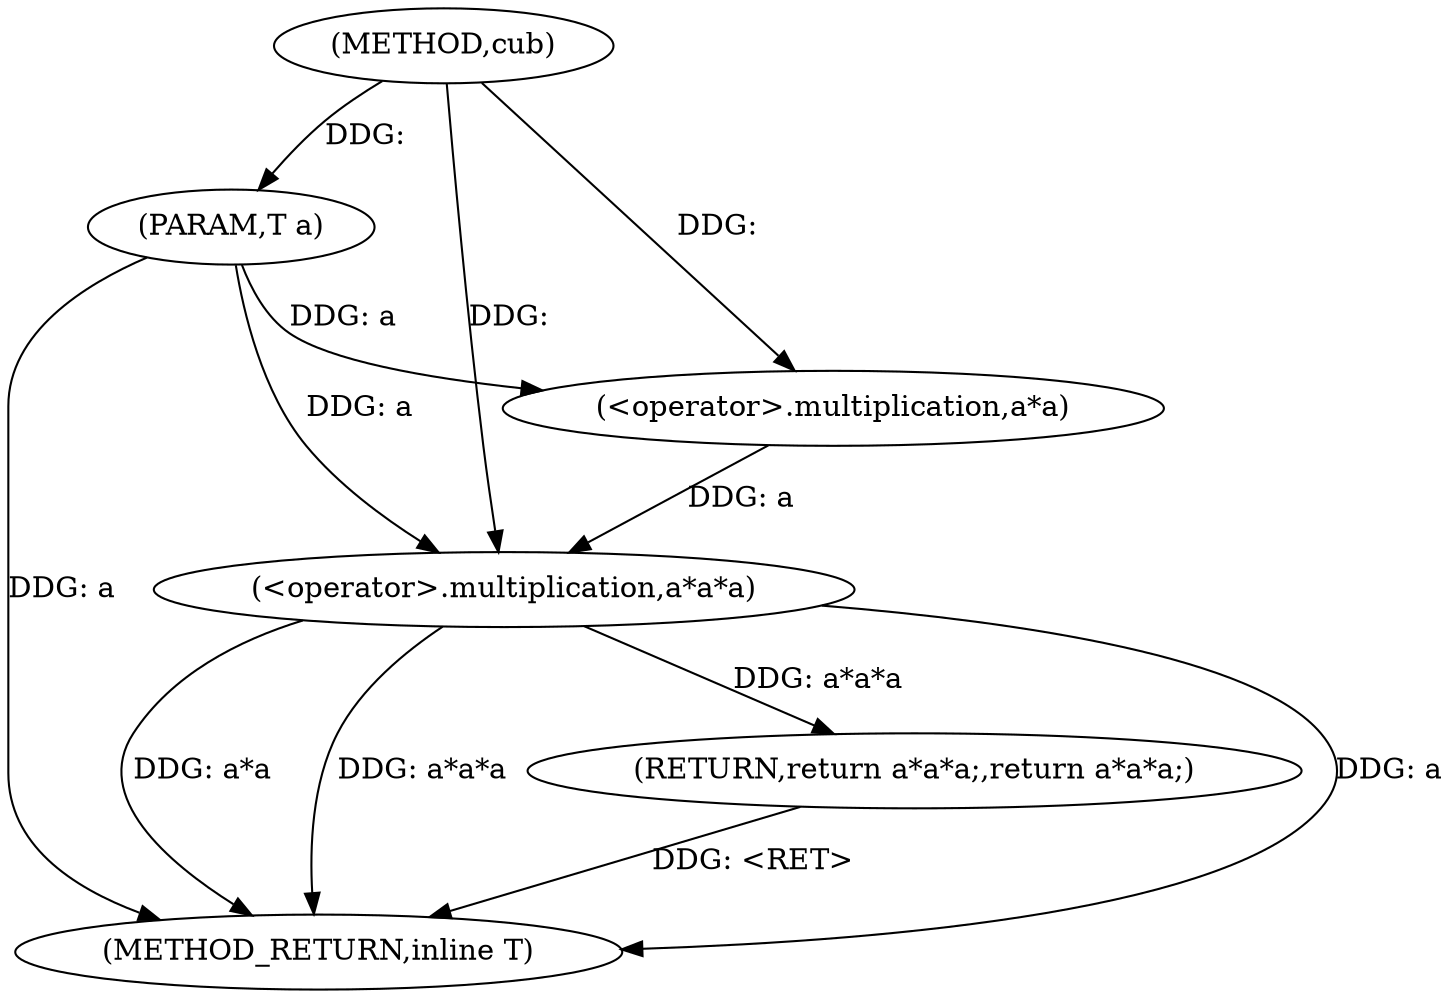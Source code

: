 digraph "cub" {  
"1001503" [label = "(METHOD,cub)" ]
"1001512" [label = "(METHOD_RETURN,inline T)" ]
"1001504" [label = "(PARAM,T a)" ]
"1001506" [label = "(RETURN,return a*a*a;,return a*a*a;)" ]
"1001507" [label = "(<operator>.multiplication,a*a*a)" ]
"1001509" [label = "(<operator>.multiplication,a*a)" ]
  "1001506" -> "1001512"  [ label = "DDG: <RET>"] 
  "1001504" -> "1001512"  [ label = "DDG: a"] 
  "1001507" -> "1001512"  [ label = "DDG: a"] 
  "1001507" -> "1001512"  [ label = "DDG: a*a"] 
  "1001507" -> "1001512"  [ label = "DDG: a*a*a"] 
  "1001503" -> "1001504"  [ label = "DDG: "] 
  "1001507" -> "1001506"  [ label = "DDG: a*a*a"] 
  "1001509" -> "1001507"  [ label = "DDG: a"] 
  "1001504" -> "1001507"  [ label = "DDG: a"] 
  "1001503" -> "1001507"  [ label = "DDG: "] 
  "1001504" -> "1001509"  [ label = "DDG: a"] 
  "1001503" -> "1001509"  [ label = "DDG: "] 
}
